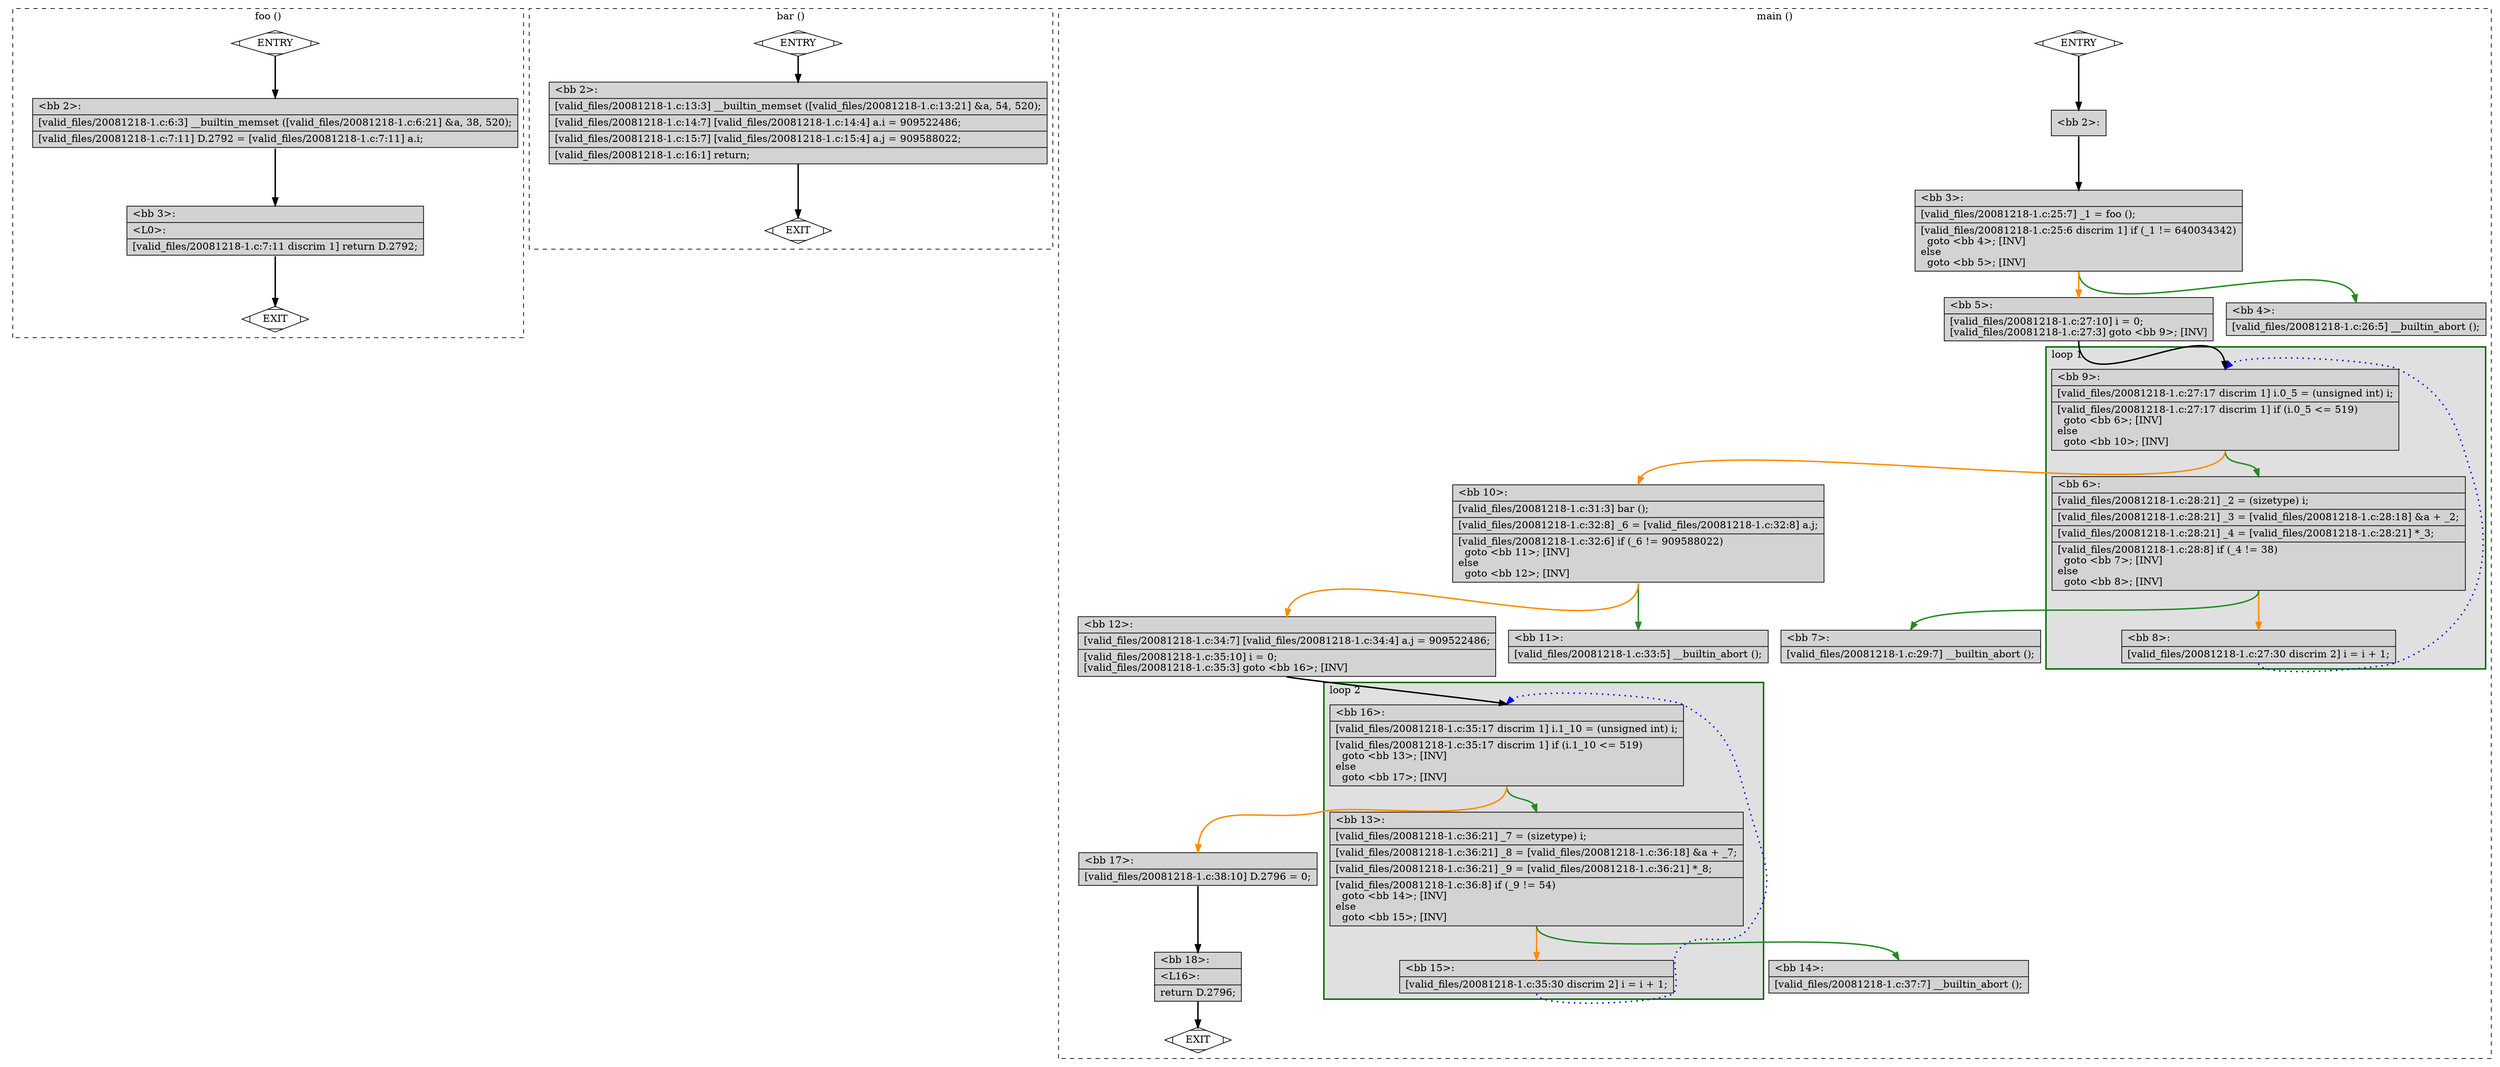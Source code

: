digraph "a-20081218-1.c.015t.cfg" {
overlap=false;
subgraph "cluster_foo" {
	style="dashed";
	color="black";
	label="foo ()";
	fn_0_basic_block_0 [shape=Mdiamond,style=filled,fillcolor=white,label="ENTRY"];

	fn_0_basic_block_1 [shape=Mdiamond,style=filled,fillcolor=white,label="EXIT"];

	fn_0_basic_block_2 [shape=record,style=filled,fillcolor=lightgrey,label="{\<bb\ 2\>:\l\
|[valid_files/20081218-1.c:6:3]\ __builtin_memset\ ([valid_files/20081218-1.c:6:21]\ &a,\ 38,\ 520);\l\
|[valid_files/20081218-1.c:7:11]\ D.2792\ =\ [valid_files/20081218-1.c:7:11]\ a.i;\l\
}"];

	fn_0_basic_block_3 [shape=record,style=filled,fillcolor=lightgrey,label="{\<bb\ 3\>:\l\
|\<L0\>:\l\
|[valid_files/20081218-1.c:7:11\ discrim\ 1]\ return\ D.2792;\l\
}"];

	fn_0_basic_block_0:s -> fn_0_basic_block_2:n [style="solid,bold",color=black,weight=100,constraint=true];
	fn_0_basic_block_2:s -> fn_0_basic_block_3:n [style="solid,bold",color=black,weight=100,constraint=true];
	fn_0_basic_block_3:s -> fn_0_basic_block_1:n [style="solid,bold",color=black,weight=10,constraint=true];
	fn_0_basic_block_0:s -> fn_0_basic_block_1:n [style="invis",constraint=true];
}
subgraph "cluster_bar" {
	style="dashed";
	color="black";
	label="bar ()";
	fn_1_basic_block_0 [shape=Mdiamond,style=filled,fillcolor=white,label="ENTRY"];

	fn_1_basic_block_1 [shape=Mdiamond,style=filled,fillcolor=white,label="EXIT"];

	fn_1_basic_block_2 [shape=record,style=filled,fillcolor=lightgrey,label="{\<bb\ 2\>:\l\
|[valid_files/20081218-1.c:13:3]\ __builtin_memset\ ([valid_files/20081218-1.c:13:21]\ &a,\ 54,\ 520);\l\
|[valid_files/20081218-1.c:14:7]\ [valid_files/20081218-1.c:14:4]\ a.i\ =\ 909522486;\l\
|[valid_files/20081218-1.c:15:7]\ [valid_files/20081218-1.c:15:4]\ a.j\ =\ 909588022;\l\
|[valid_files/20081218-1.c:16:1]\ return;\l\
}"];

	fn_1_basic_block_0:s -> fn_1_basic_block_2:n [style="solid,bold",color=black,weight=100,constraint=true];
	fn_1_basic_block_2:s -> fn_1_basic_block_1:n [style="solid,bold",color=black,weight=10,constraint=true];
	fn_1_basic_block_0:s -> fn_1_basic_block_1:n [style="invis",constraint=true];
}
subgraph "cluster_main" {
	style="dashed";
	color="black";
	label="main ()";
	subgraph cluster_2_2 {
	style="filled";
	color="darkgreen";
	fillcolor="grey88";
	label="loop 2";
	labeljust=l;
	penwidth=2;
	fn_2_basic_block_16 [shape=record,style=filled,fillcolor=lightgrey,label="{\<bb\ 16\>:\l\
|[valid_files/20081218-1.c:35:17\ discrim\ 1]\ i.1_10\ =\ (unsigned\ int)\ i;\l\
|[valid_files/20081218-1.c:35:17\ discrim\ 1]\ if\ (i.1_10\ \<=\ 519)\l\
\ \ goto\ \<bb\ 13\>;\ [INV]\l\
else\l\
\ \ goto\ \<bb\ 17\>;\ [INV]\l\
}"];

	fn_2_basic_block_13 [shape=record,style=filled,fillcolor=lightgrey,label="{\<bb\ 13\>:\l\
|[valid_files/20081218-1.c:36:21]\ _7\ =\ (sizetype)\ i;\l\
|[valid_files/20081218-1.c:36:21]\ _8\ =\ [valid_files/20081218-1.c:36:18]\ &a\ +\ _7;\l\
|[valid_files/20081218-1.c:36:21]\ _9\ =\ [valid_files/20081218-1.c:36:21]\ *_8;\l\
|[valid_files/20081218-1.c:36:8]\ if\ (_9\ !=\ 54)\l\
\ \ goto\ \<bb\ 14\>;\ [INV]\l\
else\l\
\ \ goto\ \<bb\ 15\>;\ [INV]\l\
}"];

	fn_2_basic_block_15 [shape=record,style=filled,fillcolor=lightgrey,label="{\<bb\ 15\>:\l\
|[valid_files/20081218-1.c:35:30\ discrim\ 2]\ i\ =\ i\ +\ 1;\l\
}"];

	}
	subgraph cluster_2_1 {
	style="filled";
	color="darkgreen";
	fillcolor="grey88";
	label="loop 1";
	labeljust=l;
	penwidth=2;
	fn_2_basic_block_9 [shape=record,style=filled,fillcolor=lightgrey,label="{\<bb\ 9\>:\l\
|[valid_files/20081218-1.c:27:17\ discrim\ 1]\ i.0_5\ =\ (unsigned\ int)\ i;\l\
|[valid_files/20081218-1.c:27:17\ discrim\ 1]\ if\ (i.0_5\ \<=\ 519)\l\
\ \ goto\ \<bb\ 6\>;\ [INV]\l\
else\l\
\ \ goto\ \<bb\ 10\>;\ [INV]\l\
}"];

	fn_2_basic_block_6 [shape=record,style=filled,fillcolor=lightgrey,label="{\<bb\ 6\>:\l\
|[valid_files/20081218-1.c:28:21]\ _2\ =\ (sizetype)\ i;\l\
|[valid_files/20081218-1.c:28:21]\ _3\ =\ [valid_files/20081218-1.c:28:18]\ &a\ +\ _2;\l\
|[valid_files/20081218-1.c:28:21]\ _4\ =\ [valid_files/20081218-1.c:28:21]\ *_3;\l\
|[valid_files/20081218-1.c:28:8]\ if\ (_4\ !=\ 38)\l\
\ \ goto\ \<bb\ 7\>;\ [INV]\l\
else\l\
\ \ goto\ \<bb\ 8\>;\ [INV]\l\
}"];

	fn_2_basic_block_8 [shape=record,style=filled,fillcolor=lightgrey,label="{\<bb\ 8\>:\l\
|[valid_files/20081218-1.c:27:30\ discrim\ 2]\ i\ =\ i\ +\ 1;\l\
}"];

	}
	fn_2_basic_block_0 [shape=Mdiamond,style=filled,fillcolor=white,label="ENTRY"];

	fn_2_basic_block_1 [shape=Mdiamond,style=filled,fillcolor=white,label="EXIT"];

	fn_2_basic_block_2 [shape=record,style=filled,fillcolor=lightgrey,label="{\<bb\ 2\>:\l\
}"];

	fn_2_basic_block_3 [shape=record,style=filled,fillcolor=lightgrey,label="{\<bb\ 3\>:\l\
|[valid_files/20081218-1.c:25:7]\ _1\ =\ foo\ ();\l\
|[valid_files/20081218-1.c:25:6\ discrim\ 1]\ if\ (_1\ !=\ 640034342)\l\
\ \ goto\ \<bb\ 4\>;\ [INV]\l\
else\l\
\ \ goto\ \<bb\ 5\>;\ [INV]\l\
}"];

	fn_2_basic_block_4 [shape=record,style=filled,fillcolor=lightgrey,label="{\<bb\ 4\>:\l\
|[valid_files/20081218-1.c:26:5]\ __builtin_abort\ ();\l\
}"];

	fn_2_basic_block_5 [shape=record,style=filled,fillcolor=lightgrey,label="{\<bb\ 5\>:\l\
|[valid_files/20081218-1.c:27:10]\ i\ =\ 0;\l\
[valid_files/20081218-1.c:27:3]\ goto\ \<bb\ 9\>;\ [INV]\l\
}"];

	fn_2_basic_block_7 [shape=record,style=filled,fillcolor=lightgrey,label="{\<bb\ 7\>:\l\
|[valid_files/20081218-1.c:29:7]\ __builtin_abort\ ();\l\
}"];

	fn_2_basic_block_10 [shape=record,style=filled,fillcolor=lightgrey,label="{\<bb\ 10\>:\l\
|[valid_files/20081218-1.c:31:3]\ bar\ ();\l\
|[valid_files/20081218-1.c:32:8]\ _6\ =\ [valid_files/20081218-1.c:32:8]\ a.j;\l\
|[valid_files/20081218-1.c:32:6]\ if\ (_6\ !=\ 909588022)\l\
\ \ goto\ \<bb\ 11\>;\ [INV]\l\
else\l\
\ \ goto\ \<bb\ 12\>;\ [INV]\l\
}"];

	fn_2_basic_block_11 [shape=record,style=filled,fillcolor=lightgrey,label="{\<bb\ 11\>:\l\
|[valid_files/20081218-1.c:33:5]\ __builtin_abort\ ();\l\
}"];

	fn_2_basic_block_12 [shape=record,style=filled,fillcolor=lightgrey,label="{\<bb\ 12\>:\l\
|[valid_files/20081218-1.c:34:7]\ [valid_files/20081218-1.c:34:4]\ a.j\ =\ 909522486;\l\
|[valid_files/20081218-1.c:35:10]\ i\ =\ 0;\l\
[valid_files/20081218-1.c:35:3]\ goto\ \<bb\ 16\>;\ [INV]\l\
}"];

	fn_2_basic_block_14 [shape=record,style=filled,fillcolor=lightgrey,label="{\<bb\ 14\>:\l\
|[valid_files/20081218-1.c:37:7]\ __builtin_abort\ ();\l\
}"];

	fn_2_basic_block_17 [shape=record,style=filled,fillcolor=lightgrey,label="{\<bb\ 17\>:\l\
|[valid_files/20081218-1.c:38:10]\ D.2796\ =\ 0;\l\
}"];

	fn_2_basic_block_18 [shape=record,style=filled,fillcolor=lightgrey,label="{\<bb\ 18\>:\l\
|\<L16\>:\l\
|return\ D.2796;\l\
}"];

	fn_2_basic_block_0:s -> fn_2_basic_block_2:n [style="solid,bold",color=black,weight=100,constraint=true];
	fn_2_basic_block_2:s -> fn_2_basic_block_3:n [style="solid,bold",color=black,weight=100,constraint=true];
	fn_2_basic_block_3:s -> fn_2_basic_block_4:n [style="solid,bold",color=forestgreen,weight=10,constraint=true];
	fn_2_basic_block_3:s -> fn_2_basic_block_5:n [style="solid,bold",color=darkorange,weight=10,constraint=true];
	fn_2_basic_block_5:s -> fn_2_basic_block_9:n [style="solid,bold",color=black,weight=100,constraint=true];
	fn_2_basic_block_6:s -> fn_2_basic_block_7:n [style="solid,bold",color=forestgreen,weight=10,constraint=true];
	fn_2_basic_block_6:s -> fn_2_basic_block_8:n [style="solid,bold",color=darkorange,weight=10,constraint=true];
	fn_2_basic_block_8:s -> fn_2_basic_block_9:n [style="dotted,bold",color=blue,weight=10,constraint=false];
	fn_2_basic_block_9:s -> fn_2_basic_block_6:n [style="solid,bold",color=forestgreen,weight=10,constraint=true];
	fn_2_basic_block_9:s -> fn_2_basic_block_10:n [style="solid,bold",color=darkorange,weight=10,constraint=true];
	fn_2_basic_block_10:s -> fn_2_basic_block_11:n [style="solid,bold",color=forestgreen,weight=10,constraint=true];
	fn_2_basic_block_10:s -> fn_2_basic_block_12:n [style="solid,bold",color=darkorange,weight=10,constraint=true];
	fn_2_basic_block_12:s -> fn_2_basic_block_16:n [style="solid,bold",color=black,weight=100,constraint=true];
	fn_2_basic_block_13:s -> fn_2_basic_block_14:n [style="solid,bold",color=forestgreen,weight=10,constraint=true];
	fn_2_basic_block_13:s -> fn_2_basic_block_15:n [style="solid,bold",color=darkorange,weight=10,constraint=true];
	fn_2_basic_block_15:s -> fn_2_basic_block_16:n [style="dotted,bold",color=blue,weight=10,constraint=false];
	fn_2_basic_block_16:s -> fn_2_basic_block_13:n [style="solid,bold",color=forestgreen,weight=10,constraint=true];
	fn_2_basic_block_16:s -> fn_2_basic_block_17:n [style="solid,bold",color=darkorange,weight=10,constraint=true];
	fn_2_basic_block_17:s -> fn_2_basic_block_18:n [style="solid,bold",color=black,weight=100,constraint=true];
	fn_2_basic_block_18:s -> fn_2_basic_block_1:n [style="solid,bold",color=black,weight=10,constraint=true];
	fn_2_basic_block_0:s -> fn_2_basic_block_1:n [style="invis",constraint=true];
}
}
